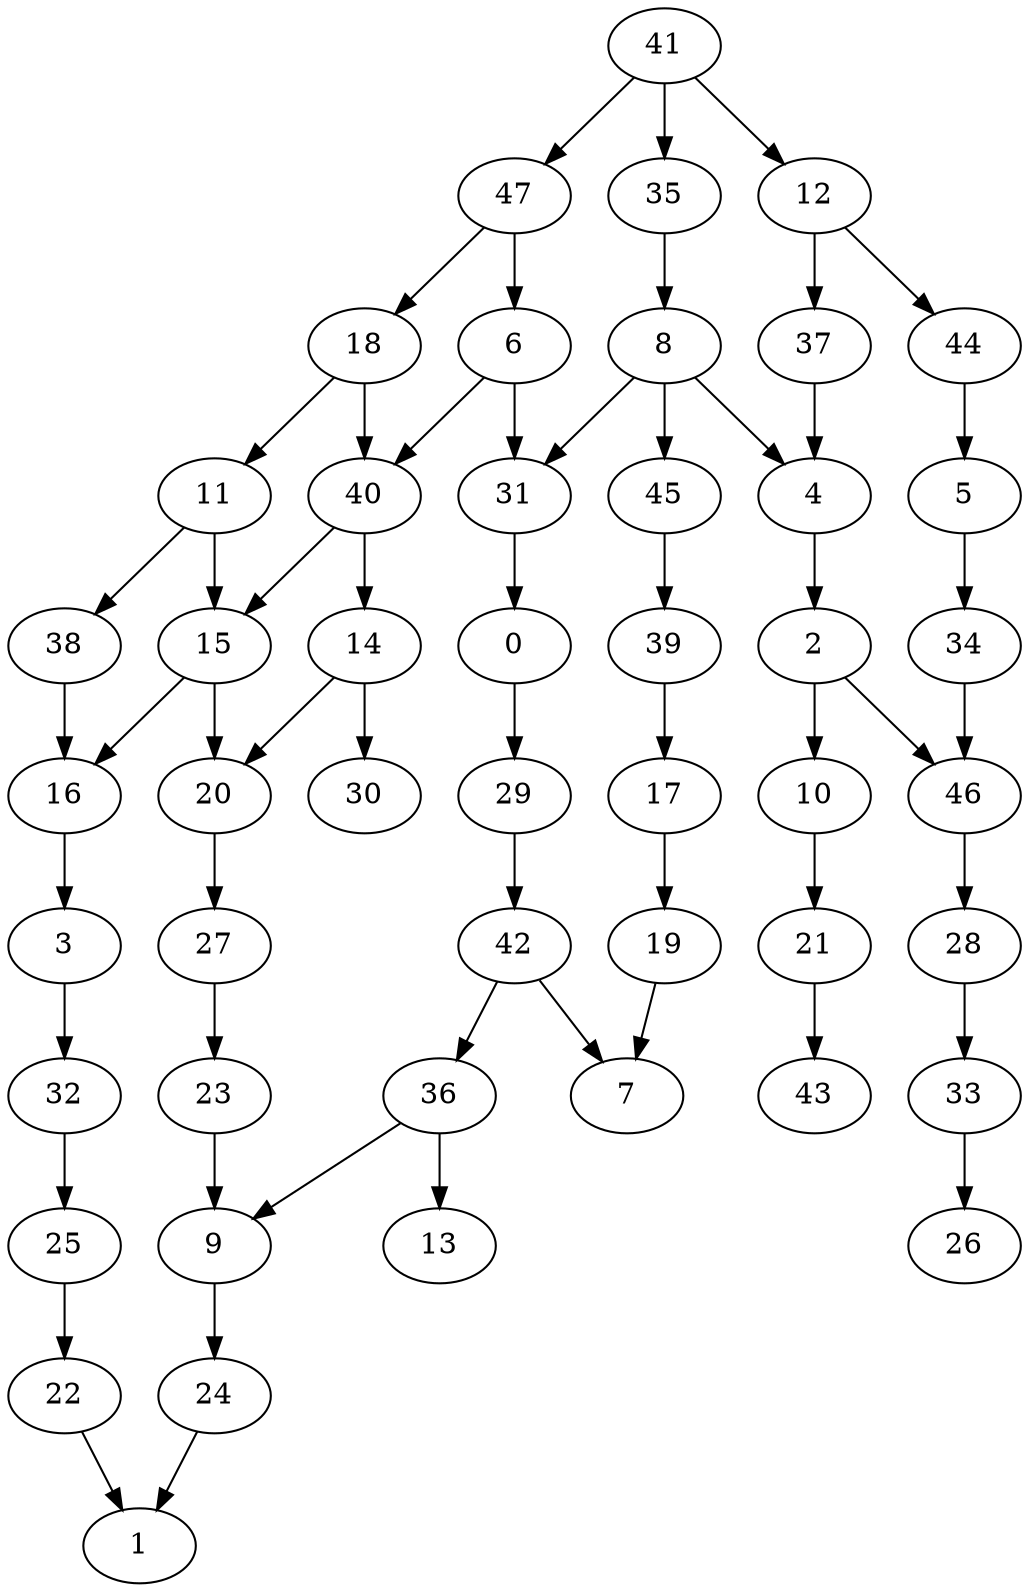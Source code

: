 strict digraph "" {
	0 -> 29;
	2 -> 10;
	2 -> 46;
	3 -> 32;
	4 -> 2;
	5 -> 34;
	6 -> 31;
	6 -> 40;
	8 -> 4;
	8 -> 31;
	8 -> 45;
	9 -> 24;
	10 -> 21;
	11 -> 15;
	11 -> 38;
	12 -> 37;
	12 -> 44;
	14 -> 20;
	14 -> 30;
	15 -> 16;
	15 -> 20;
	16 -> 3;
	17 -> 19;
	18 -> 11;
	18 -> 40;
	19 -> 7;
	20 -> 27;
	21 -> 43;
	22 -> 1;
	23 -> 9;
	24 -> 1;
	25 -> 22;
	27 -> 23;
	28 -> 33;
	29 -> 42;
	31 -> 0;
	32 -> 25;
	33 -> 26;
	34 -> 46;
	35 -> 8;
	36 -> 9;
	36 -> 13;
	37 -> 4;
	38 -> 16;
	39 -> 17;
	40 -> 14;
	40 -> 15;
	41 -> 12;
	41 -> 35;
	41 -> 47;
	42 -> 7;
	42 -> 36;
	44 -> 5;
	45 -> 39;
	46 -> 28;
	47 -> 6;
	47 -> 18;
}
